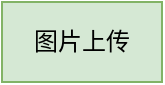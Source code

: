 <mxfile version="14.5.1" type="device"><diagram id="vmHr3HW1wRbmvYYuoA0b" name="第 1 页"><mxGraphModel dx="899" dy="680" grid="1" gridSize="10" guides="1" tooltips="1" connect="1" arrows="1" fold="1" page="1" pageScale="1" pageWidth="1169" pageHeight="1654" math="0" shadow="0"><root><mxCell id="0"/><mxCell id="1" parent="0"/><mxCell id="gVMqmvX4ezpIts_v4yNg-1" value="图片上传" style="rounded=0;whiteSpace=wrap;html=1;fillColor=#d5e8d4;strokeColor=#82b366;" vertex="1" parent="1"><mxGeometry x="210" y="490" width="80" height="40" as="geometry"/></mxCell></root></mxGraphModel></diagram></mxfile>